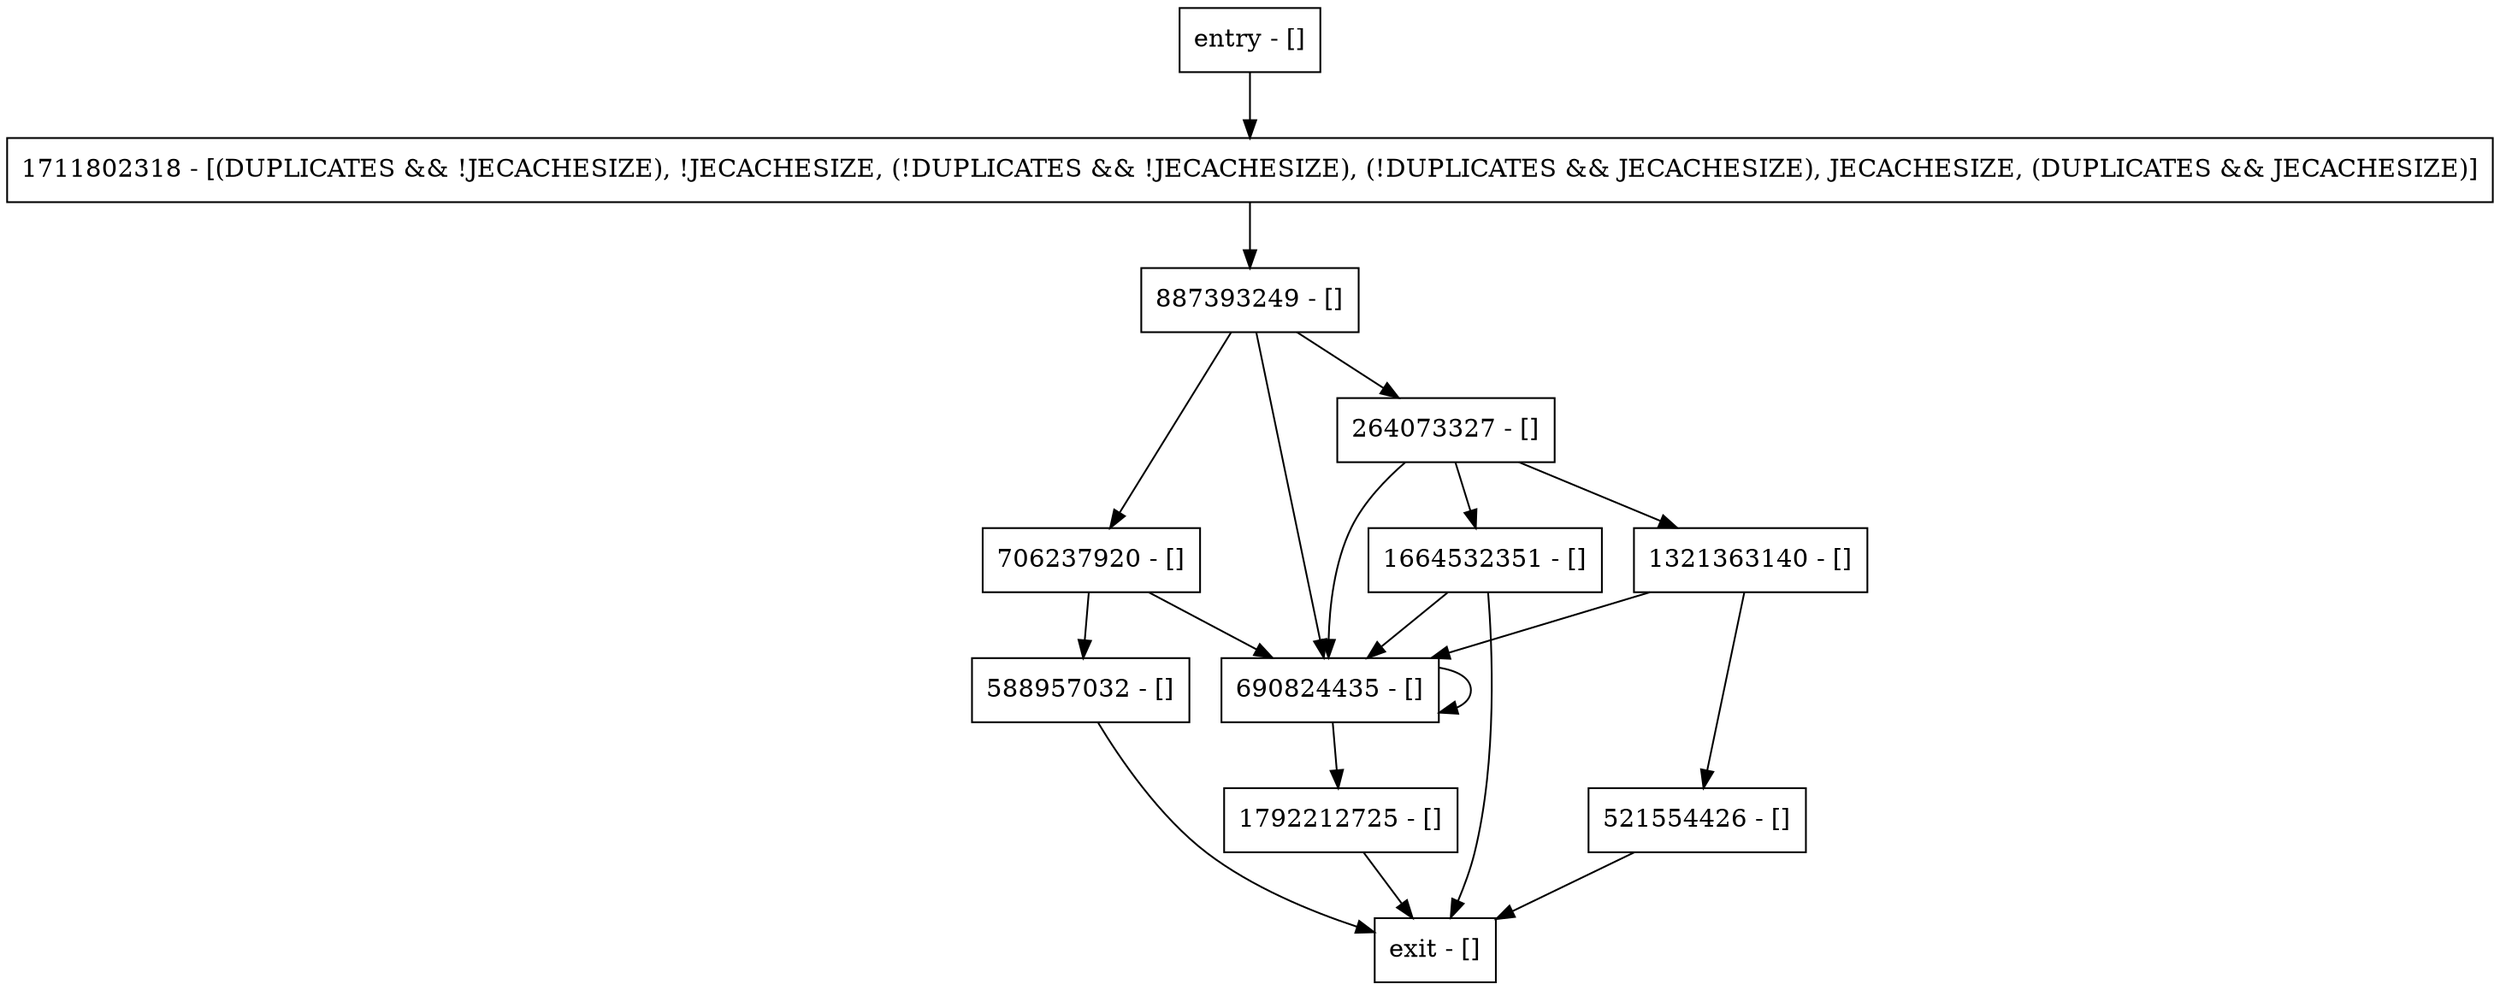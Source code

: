 digraph putInternal {
node [shape=record];
1664532351 [label="1664532351 - []"];
706237920 [label="706237920 - []"];
1321363140 [label="1321363140 - []"];
690824435 [label="690824435 - []"];
entry [label="entry - []"];
exit [label="exit - []"];
887393249 [label="887393249 - []"];
521554426 [label="521554426 - []"];
264073327 [label="264073327 - []"];
588957032 [label="588957032 - []"];
1711802318 [label="1711802318 - [(DUPLICATES && !JECACHESIZE), !JECACHESIZE, (!DUPLICATES && !JECACHESIZE), (!DUPLICATES && JECACHESIZE), JECACHESIZE, (DUPLICATES && JECACHESIZE)]"];
1792212725 [label="1792212725 - []"];
entry;
exit;
1664532351 -> exit;
1664532351 -> 690824435;
706237920 -> 588957032;
706237920 -> 690824435;
1321363140 -> 521554426;
1321363140 -> 690824435;
690824435 -> 690824435;
690824435 -> 1792212725;
entry -> 1711802318;
887393249 -> 264073327;
887393249 -> 706237920;
887393249 -> 690824435;
521554426 -> exit;
264073327 -> 1664532351;
264073327 -> 1321363140;
264073327 -> 690824435;
588957032 -> exit;
1711802318 -> 887393249;
1792212725 -> exit;
}
